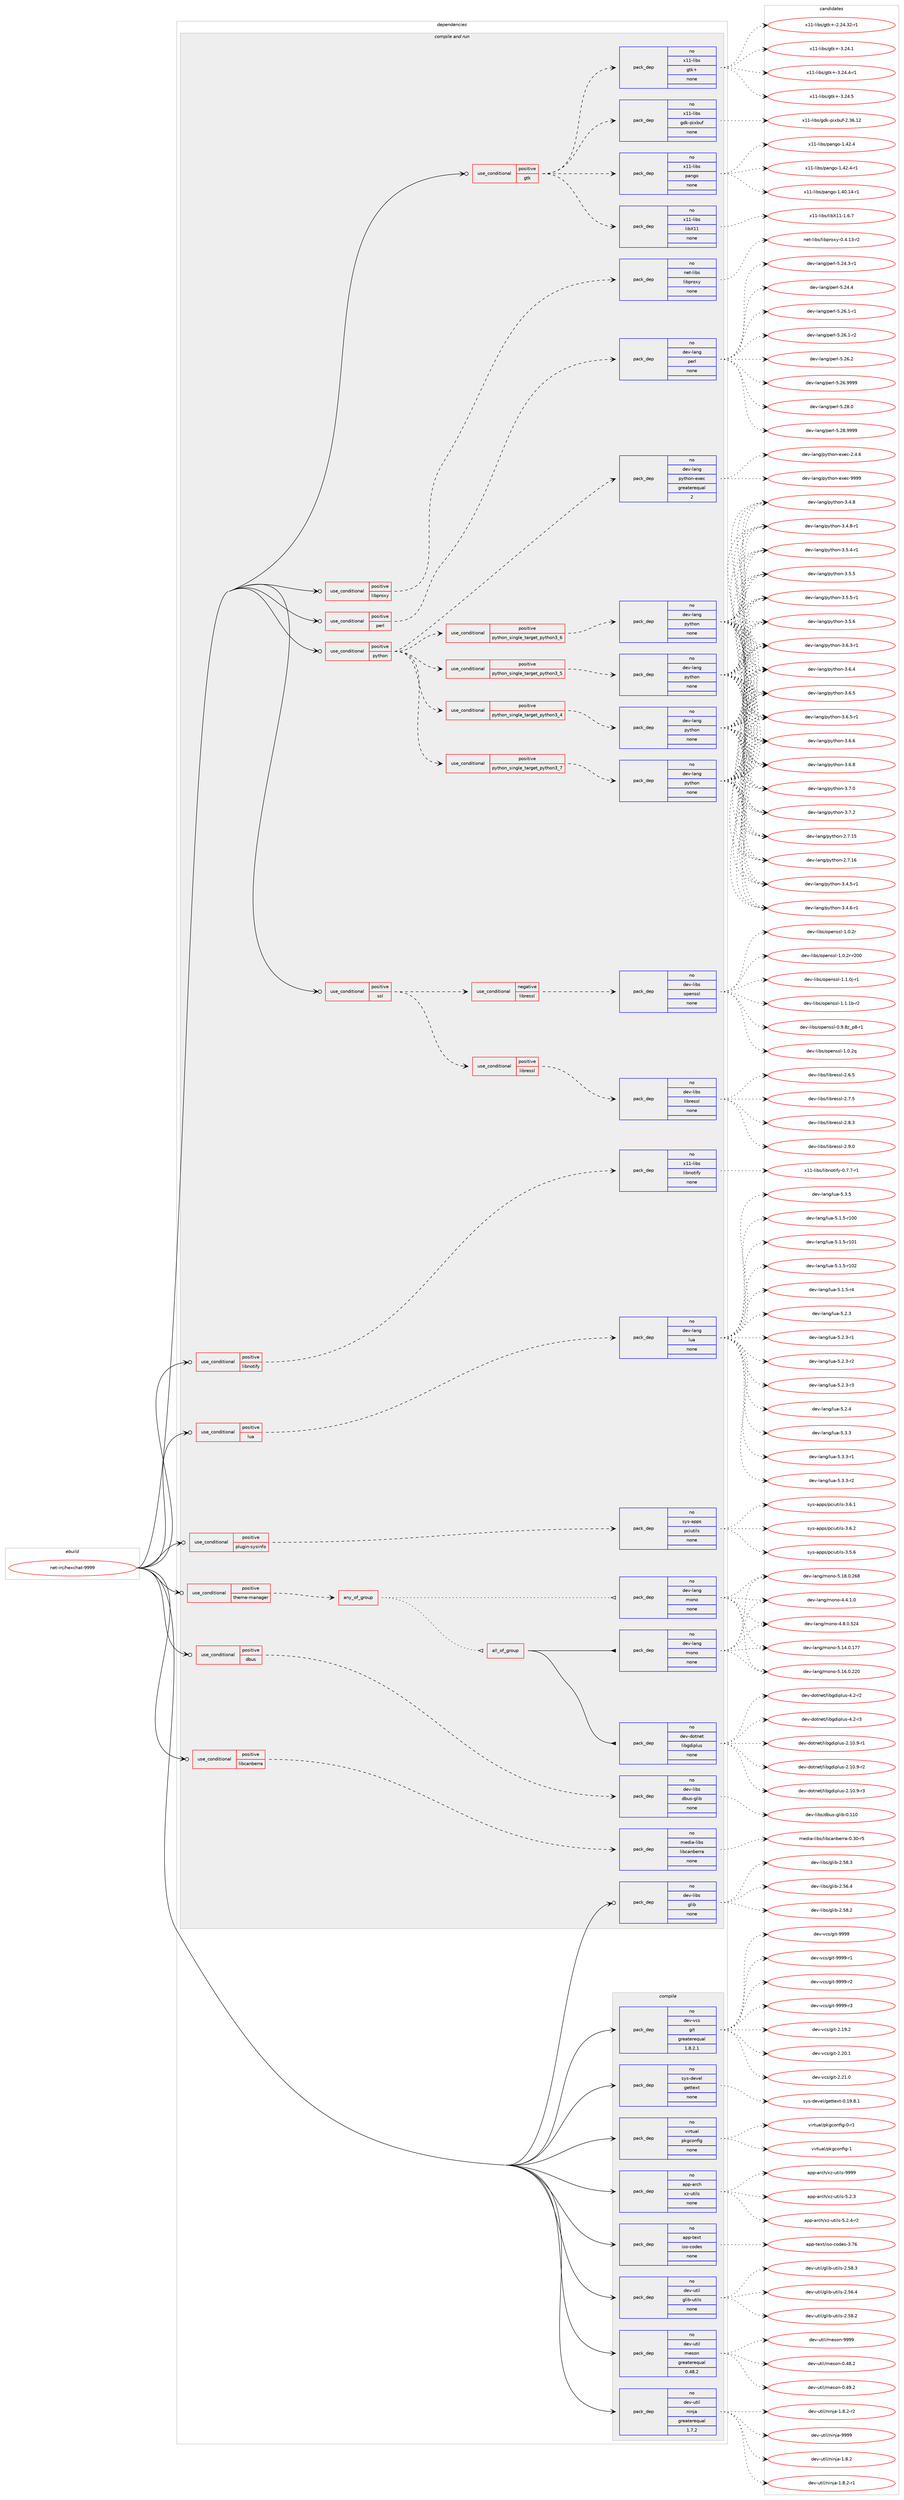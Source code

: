 digraph prolog {

# *************
# Graph options
# *************

newrank=true;
concentrate=true;
compound=true;
graph [rankdir=LR,fontname=Helvetica,fontsize=10,ranksep=1.5];#, ranksep=2.5, nodesep=0.2];
edge  [arrowhead=vee];
node  [fontname=Helvetica,fontsize=10];

# **********
# The ebuild
# **********

subgraph cluster_leftcol {
color=gray;
rank=same;
label=<<i>ebuild</i>>;
id [label="net-irc/hexchat-9999", color=red, width=4, href="../net-irc/hexchat-9999.svg"];
}

# ****************
# The dependencies
# ****************

subgraph cluster_midcol {
color=gray;
label=<<i>dependencies</i>>;
subgraph cluster_compile {
fillcolor="#eeeeee";
style=filled;
label=<<i>compile</i>>;
subgraph pack1184274 {
dependency1656477 [label=<<TABLE BORDER="0" CELLBORDER="1" CELLSPACING="0" CELLPADDING="4" WIDTH="220"><TR><TD ROWSPAN="6" CELLPADDING="30">pack_dep</TD></TR><TR><TD WIDTH="110">no</TD></TR><TR><TD>app-arch</TD></TR><TR><TD>xz-utils</TD></TR><TR><TD>none</TD></TR><TR><TD></TD></TR></TABLE>>, shape=none, color=blue];
}
id:e -> dependency1656477:w [weight=20,style="solid",arrowhead="vee"];
subgraph pack1184275 {
dependency1656478 [label=<<TABLE BORDER="0" CELLBORDER="1" CELLSPACING="0" CELLPADDING="4" WIDTH="220"><TR><TD ROWSPAN="6" CELLPADDING="30">pack_dep</TD></TR><TR><TD WIDTH="110">no</TD></TR><TR><TD>app-text</TD></TR><TR><TD>iso-codes</TD></TR><TR><TD>none</TD></TR><TR><TD></TD></TR></TABLE>>, shape=none, color=blue];
}
id:e -> dependency1656478:w [weight=20,style="solid",arrowhead="vee"];
subgraph pack1184276 {
dependency1656479 [label=<<TABLE BORDER="0" CELLBORDER="1" CELLSPACING="0" CELLPADDING="4" WIDTH="220"><TR><TD ROWSPAN="6" CELLPADDING="30">pack_dep</TD></TR><TR><TD WIDTH="110">no</TD></TR><TR><TD>dev-util</TD></TR><TR><TD>glib-utils</TD></TR><TR><TD>none</TD></TR><TR><TD></TD></TR></TABLE>>, shape=none, color=blue];
}
id:e -> dependency1656479:w [weight=20,style="solid",arrowhead="vee"];
subgraph pack1184277 {
dependency1656480 [label=<<TABLE BORDER="0" CELLBORDER="1" CELLSPACING="0" CELLPADDING="4" WIDTH="220"><TR><TD ROWSPAN="6" CELLPADDING="30">pack_dep</TD></TR><TR><TD WIDTH="110">no</TD></TR><TR><TD>dev-util</TD></TR><TR><TD>meson</TD></TR><TR><TD>greaterequal</TD></TR><TR><TD>0.48.2</TD></TR></TABLE>>, shape=none, color=blue];
}
id:e -> dependency1656480:w [weight=20,style="solid",arrowhead="vee"];
subgraph pack1184278 {
dependency1656481 [label=<<TABLE BORDER="0" CELLBORDER="1" CELLSPACING="0" CELLPADDING="4" WIDTH="220"><TR><TD ROWSPAN="6" CELLPADDING="30">pack_dep</TD></TR><TR><TD WIDTH="110">no</TD></TR><TR><TD>dev-util</TD></TR><TR><TD>ninja</TD></TR><TR><TD>greaterequal</TD></TR><TR><TD>1.7.2</TD></TR></TABLE>>, shape=none, color=blue];
}
id:e -> dependency1656481:w [weight=20,style="solid",arrowhead="vee"];
subgraph pack1184279 {
dependency1656482 [label=<<TABLE BORDER="0" CELLBORDER="1" CELLSPACING="0" CELLPADDING="4" WIDTH="220"><TR><TD ROWSPAN="6" CELLPADDING="30">pack_dep</TD></TR><TR><TD WIDTH="110">no</TD></TR><TR><TD>dev-vcs</TD></TR><TR><TD>git</TD></TR><TR><TD>greaterequal</TD></TR><TR><TD>1.8.2.1</TD></TR></TABLE>>, shape=none, color=blue];
}
id:e -> dependency1656482:w [weight=20,style="solid",arrowhead="vee"];
subgraph pack1184280 {
dependency1656483 [label=<<TABLE BORDER="0" CELLBORDER="1" CELLSPACING="0" CELLPADDING="4" WIDTH="220"><TR><TD ROWSPAN="6" CELLPADDING="30">pack_dep</TD></TR><TR><TD WIDTH="110">no</TD></TR><TR><TD>sys-devel</TD></TR><TR><TD>gettext</TD></TR><TR><TD>none</TD></TR><TR><TD></TD></TR></TABLE>>, shape=none, color=blue];
}
id:e -> dependency1656483:w [weight=20,style="solid",arrowhead="vee"];
subgraph pack1184281 {
dependency1656484 [label=<<TABLE BORDER="0" CELLBORDER="1" CELLSPACING="0" CELLPADDING="4" WIDTH="220"><TR><TD ROWSPAN="6" CELLPADDING="30">pack_dep</TD></TR><TR><TD WIDTH="110">no</TD></TR><TR><TD>virtual</TD></TR><TR><TD>pkgconfig</TD></TR><TR><TD>none</TD></TR><TR><TD></TD></TR></TABLE>>, shape=none, color=blue];
}
id:e -> dependency1656484:w [weight=20,style="solid",arrowhead="vee"];
}
subgraph cluster_compileandrun {
fillcolor="#eeeeee";
style=filled;
label=<<i>compile and run</i>>;
subgraph cond445351 {
dependency1656485 [label=<<TABLE BORDER="0" CELLBORDER="1" CELLSPACING="0" CELLPADDING="4"><TR><TD ROWSPAN="3" CELLPADDING="10">use_conditional</TD></TR><TR><TD>positive</TD></TR><TR><TD>dbus</TD></TR></TABLE>>, shape=none, color=red];
subgraph pack1184282 {
dependency1656486 [label=<<TABLE BORDER="0" CELLBORDER="1" CELLSPACING="0" CELLPADDING="4" WIDTH="220"><TR><TD ROWSPAN="6" CELLPADDING="30">pack_dep</TD></TR><TR><TD WIDTH="110">no</TD></TR><TR><TD>dev-libs</TD></TR><TR><TD>dbus-glib</TD></TR><TR><TD>none</TD></TR><TR><TD></TD></TR></TABLE>>, shape=none, color=blue];
}
dependency1656485:e -> dependency1656486:w [weight=20,style="dashed",arrowhead="vee"];
}
id:e -> dependency1656485:w [weight=20,style="solid",arrowhead="odotvee"];
subgraph cond445352 {
dependency1656487 [label=<<TABLE BORDER="0" CELLBORDER="1" CELLSPACING="0" CELLPADDING="4"><TR><TD ROWSPAN="3" CELLPADDING="10">use_conditional</TD></TR><TR><TD>positive</TD></TR><TR><TD>gtk</TD></TR></TABLE>>, shape=none, color=red];
subgraph pack1184283 {
dependency1656488 [label=<<TABLE BORDER="0" CELLBORDER="1" CELLSPACING="0" CELLPADDING="4" WIDTH="220"><TR><TD ROWSPAN="6" CELLPADDING="30">pack_dep</TD></TR><TR><TD WIDTH="110">no</TD></TR><TR><TD>x11-libs</TD></TR><TR><TD>gdk-pixbuf</TD></TR><TR><TD>none</TD></TR><TR><TD></TD></TR></TABLE>>, shape=none, color=blue];
}
dependency1656487:e -> dependency1656488:w [weight=20,style="dashed",arrowhead="vee"];
subgraph pack1184284 {
dependency1656489 [label=<<TABLE BORDER="0" CELLBORDER="1" CELLSPACING="0" CELLPADDING="4" WIDTH="220"><TR><TD ROWSPAN="6" CELLPADDING="30">pack_dep</TD></TR><TR><TD WIDTH="110">no</TD></TR><TR><TD>x11-libs</TD></TR><TR><TD>gtk+</TD></TR><TR><TD>none</TD></TR><TR><TD></TD></TR></TABLE>>, shape=none, color=blue];
}
dependency1656487:e -> dependency1656489:w [weight=20,style="dashed",arrowhead="vee"];
subgraph pack1184285 {
dependency1656490 [label=<<TABLE BORDER="0" CELLBORDER="1" CELLSPACING="0" CELLPADDING="4" WIDTH="220"><TR><TD ROWSPAN="6" CELLPADDING="30">pack_dep</TD></TR><TR><TD WIDTH="110">no</TD></TR><TR><TD>x11-libs</TD></TR><TR><TD>libX11</TD></TR><TR><TD>none</TD></TR><TR><TD></TD></TR></TABLE>>, shape=none, color=blue];
}
dependency1656487:e -> dependency1656490:w [weight=20,style="dashed",arrowhead="vee"];
subgraph pack1184286 {
dependency1656491 [label=<<TABLE BORDER="0" CELLBORDER="1" CELLSPACING="0" CELLPADDING="4" WIDTH="220"><TR><TD ROWSPAN="6" CELLPADDING="30">pack_dep</TD></TR><TR><TD WIDTH="110">no</TD></TR><TR><TD>x11-libs</TD></TR><TR><TD>pango</TD></TR><TR><TD>none</TD></TR><TR><TD></TD></TR></TABLE>>, shape=none, color=blue];
}
dependency1656487:e -> dependency1656491:w [weight=20,style="dashed",arrowhead="vee"];
}
id:e -> dependency1656487:w [weight=20,style="solid",arrowhead="odotvee"];
subgraph cond445353 {
dependency1656492 [label=<<TABLE BORDER="0" CELLBORDER="1" CELLSPACING="0" CELLPADDING="4"><TR><TD ROWSPAN="3" CELLPADDING="10">use_conditional</TD></TR><TR><TD>positive</TD></TR><TR><TD>libcanberra</TD></TR></TABLE>>, shape=none, color=red];
subgraph pack1184287 {
dependency1656493 [label=<<TABLE BORDER="0" CELLBORDER="1" CELLSPACING="0" CELLPADDING="4" WIDTH="220"><TR><TD ROWSPAN="6" CELLPADDING="30">pack_dep</TD></TR><TR><TD WIDTH="110">no</TD></TR><TR><TD>media-libs</TD></TR><TR><TD>libcanberra</TD></TR><TR><TD>none</TD></TR><TR><TD></TD></TR></TABLE>>, shape=none, color=blue];
}
dependency1656492:e -> dependency1656493:w [weight=20,style="dashed",arrowhead="vee"];
}
id:e -> dependency1656492:w [weight=20,style="solid",arrowhead="odotvee"];
subgraph cond445354 {
dependency1656494 [label=<<TABLE BORDER="0" CELLBORDER="1" CELLSPACING="0" CELLPADDING="4"><TR><TD ROWSPAN="3" CELLPADDING="10">use_conditional</TD></TR><TR><TD>positive</TD></TR><TR><TD>libnotify</TD></TR></TABLE>>, shape=none, color=red];
subgraph pack1184288 {
dependency1656495 [label=<<TABLE BORDER="0" CELLBORDER="1" CELLSPACING="0" CELLPADDING="4" WIDTH="220"><TR><TD ROWSPAN="6" CELLPADDING="30">pack_dep</TD></TR><TR><TD WIDTH="110">no</TD></TR><TR><TD>x11-libs</TD></TR><TR><TD>libnotify</TD></TR><TR><TD>none</TD></TR><TR><TD></TD></TR></TABLE>>, shape=none, color=blue];
}
dependency1656494:e -> dependency1656495:w [weight=20,style="dashed",arrowhead="vee"];
}
id:e -> dependency1656494:w [weight=20,style="solid",arrowhead="odotvee"];
subgraph cond445355 {
dependency1656496 [label=<<TABLE BORDER="0" CELLBORDER="1" CELLSPACING="0" CELLPADDING="4"><TR><TD ROWSPAN="3" CELLPADDING="10">use_conditional</TD></TR><TR><TD>positive</TD></TR><TR><TD>libproxy</TD></TR></TABLE>>, shape=none, color=red];
subgraph pack1184289 {
dependency1656497 [label=<<TABLE BORDER="0" CELLBORDER="1" CELLSPACING="0" CELLPADDING="4" WIDTH="220"><TR><TD ROWSPAN="6" CELLPADDING="30">pack_dep</TD></TR><TR><TD WIDTH="110">no</TD></TR><TR><TD>net-libs</TD></TR><TR><TD>libproxy</TD></TR><TR><TD>none</TD></TR><TR><TD></TD></TR></TABLE>>, shape=none, color=blue];
}
dependency1656496:e -> dependency1656497:w [weight=20,style="dashed",arrowhead="vee"];
}
id:e -> dependency1656496:w [weight=20,style="solid",arrowhead="odotvee"];
subgraph cond445356 {
dependency1656498 [label=<<TABLE BORDER="0" CELLBORDER="1" CELLSPACING="0" CELLPADDING="4"><TR><TD ROWSPAN="3" CELLPADDING="10">use_conditional</TD></TR><TR><TD>positive</TD></TR><TR><TD>lua</TD></TR></TABLE>>, shape=none, color=red];
subgraph pack1184290 {
dependency1656499 [label=<<TABLE BORDER="0" CELLBORDER="1" CELLSPACING="0" CELLPADDING="4" WIDTH="220"><TR><TD ROWSPAN="6" CELLPADDING="30">pack_dep</TD></TR><TR><TD WIDTH="110">no</TD></TR><TR><TD>dev-lang</TD></TR><TR><TD>lua</TD></TR><TR><TD>none</TD></TR><TR><TD></TD></TR></TABLE>>, shape=none, color=blue];
}
dependency1656498:e -> dependency1656499:w [weight=20,style="dashed",arrowhead="vee"];
}
id:e -> dependency1656498:w [weight=20,style="solid",arrowhead="odotvee"];
subgraph cond445357 {
dependency1656500 [label=<<TABLE BORDER="0" CELLBORDER="1" CELLSPACING="0" CELLPADDING="4"><TR><TD ROWSPAN="3" CELLPADDING="10">use_conditional</TD></TR><TR><TD>positive</TD></TR><TR><TD>perl</TD></TR></TABLE>>, shape=none, color=red];
subgraph pack1184291 {
dependency1656501 [label=<<TABLE BORDER="0" CELLBORDER="1" CELLSPACING="0" CELLPADDING="4" WIDTH="220"><TR><TD ROWSPAN="6" CELLPADDING="30">pack_dep</TD></TR><TR><TD WIDTH="110">no</TD></TR><TR><TD>dev-lang</TD></TR><TR><TD>perl</TD></TR><TR><TD>none</TD></TR><TR><TD></TD></TR></TABLE>>, shape=none, color=blue];
}
dependency1656500:e -> dependency1656501:w [weight=20,style="dashed",arrowhead="vee"];
}
id:e -> dependency1656500:w [weight=20,style="solid",arrowhead="odotvee"];
subgraph cond445358 {
dependency1656502 [label=<<TABLE BORDER="0" CELLBORDER="1" CELLSPACING="0" CELLPADDING="4"><TR><TD ROWSPAN="3" CELLPADDING="10">use_conditional</TD></TR><TR><TD>positive</TD></TR><TR><TD>plugin-sysinfo</TD></TR></TABLE>>, shape=none, color=red];
subgraph pack1184292 {
dependency1656503 [label=<<TABLE BORDER="0" CELLBORDER="1" CELLSPACING="0" CELLPADDING="4" WIDTH="220"><TR><TD ROWSPAN="6" CELLPADDING="30">pack_dep</TD></TR><TR><TD WIDTH="110">no</TD></TR><TR><TD>sys-apps</TD></TR><TR><TD>pciutils</TD></TR><TR><TD>none</TD></TR><TR><TD></TD></TR></TABLE>>, shape=none, color=blue];
}
dependency1656502:e -> dependency1656503:w [weight=20,style="dashed",arrowhead="vee"];
}
id:e -> dependency1656502:w [weight=20,style="solid",arrowhead="odotvee"];
subgraph cond445359 {
dependency1656504 [label=<<TABLE BORDER="0" CELLBORDER="1" CELLSPACING="0" CELLPADDING="4"><TR><TD ROWSPAN="3" CELLPADDING="10">use_conditional</TD></TR><TR><TD>positive</TD></TR><TR><TD>python</TD></TR></TABLE>>, shape=none, color=red];
subgraph cond445360 {
dependency1656505 [label=<<TABLE BORDER="0" CELLBORDER="1" CELLSPACING="0" CELLPADDING="4"><TR><TD ROWSPAN="3" CELLPADDING="10">use_conditional</TD></TR><TR><TD>positive</TD></TR><TR><TD>python_single_target_python3_4</TD></TR></TABLE>>, shape=none, color=red];
subgraph pack1184293 {
dependency1656506 [label=<<TABLE BORDER="0" CELLBORDER="1" CELLSPACING="0" CELLPADDING="4" WIDTH="220"><TR><TD ROWSPAN="6" CELLPADDING="30">pack_dep</TD></TR><TR><TD WIDTH="110">no</TD></TR><TR><TD>dev-lang</TD></TR><TR><TD>python</TD></TR><TR><TD>none</TD></TR><TR><TD></TD></TR></TABLE>>, shape=none, color=blue];
}
dependency1656505:e -> dependency1656506:w [weight=20,style="dashed",arrowhead="vee"];
}
dependency1656504:e -> dependency1656505:w [weight=20,style="dashed",arrowhead="vee"];
subgraph cond445361 {
dependency1656507 [label=<<TABLE BORDER="0" CELLBORDER="1" CELLSPACING="0" CELLPADDING="4"><TR><TD ROWSPAN="3" CELLPADDING="10">use_conditional</TD></TR><TR><TD>positive</TD></TR><TR><TD>python_single_target_python3_5</TD></TR></TABLE>>, shape=none, color=red];
subgraph pack1184294 {
dependency1656508 [label=<<TABLE BORDER="0" CELLBORDER="1" CELLSPACING="0" CELLPADDING="4" WIDTH="220"><TR><TD ROWSPAN="6" CELLPADDING="30">pack_dep</TD></TR><TR><TD WIDTH="110">no</TD></TR><TR><TD>dev-lang</TD></TR><TR><TD>python</TD></TR><TR><TD>none</TD></TR><TR><TD></TD></TR></TABLE>>, shape=none, color=blue];
}
dependency1656507:e -> dependency1656508:w [weight=20,style="dashed",arrowhead="vee"];
}
dependency1656504:e -> dependency1656507:w [weight=20,style="dashed",arrowhead="vee"];
subgraph cond445362 {
dependency1656509 [label=<<TABLE BORDER="0" CELLBORDER="1" CELLSPACING="0" CELLPADDING="4"><TR><TD ROWSPAN="3" CELLPADDING="10">use_conditional</TD></TR><TR><TD>positive</TD></TR><TR><TD>python_single_target_python3_6</TD></TR></TABLE>>, shape=none, color=red];
subgraph pack1184295 {
dependency1656510 [label=<<TABLE BORDER="0" CELLBORDER="1" CELLSPACING="0" CELLPADDING="4" WIDTH="220"><TR><TD ROWSPAN="6" CELLPADDING="30">pack_dep</TD></TR><TR><TD WIDTH="110">no</TD></TR><TR><TD>dev-lang</TD></TR><TR><TD>python</TD></TR><TR><TD>none</TD></TR><TR><TD></TD></TR></TABLE>>, shape=none, color=blue];
}
dependency1656509:e -> dependency1656510:w [weight=20,style="dashed",arrowhead="vee"];
}
dependency1656504:e -> dependency1656509:w [weight=20,style="dashed",arrowhead="vee"];
subgraph cond445363 {
dependency1656511 [label=<<TABLE BORDER="0" CELLBORDER="1" CELLSPACING="0" CELLPADDING="4"><TR><TD ROWSPAN="3" CELLPADDING="10">use_conditional</TD></TR><TR><TD>positive</TD></TR><TR><TD>python_single_target_python3_7</TD></TR></TABLE>>, shape=none, color=red];
subgraph pack1184296 {
dependency1656512 [label=<<TABLE BORDER="0" CELLBORDER="1" CELLSPACING="0" CELLPADDING="4" WIDTH="220"><TR><TD ROWSPAN="6" CELLPADDING="30">pack_dep</TD></TR><TR><TD WIDTH="110">no</TD></TR><TR><TD>dev-lang</TD></TR><TR><TD>python</TD></TR><TR><TD>none</TD></TR><TR><TD></TD></TR></TABLE>>, shape=none, color=blue];
}
dependency1656511:e -> dependency1656512:w [weight=20,style="dashed",arrowhead="vee"];
}
dependency1656504:e -> dependency1656511:w [weight=20,style="dashed",arrowhead="vee"];
subgraph pack1184297 {
dependency1656513 [label=<<TABLE BORDER="0" CELLBORDER="1" CELLSPACING="0" CELLPADDING="4" WIDTH="220"><TR><TD ROWSPAN="6" CELLPADDING="30">pack_dep</TD></TR><TR><TD WIDTH="110">no</TD></TR><TR><TD>dev-lang</TD></TR><TR><TD>python-exec</TD></TR><TR><TD>greaterequal</TD></TR><TR><TD>2</TD></TR></TABLE>>, shape=none, color=blue];
}
dependency1656504:e -> dependency1656513:w [weight=20,style="dashed",arrowhead="vee"];
}
id:e -> dependency1656504:w [weight=20,style="solid",arrowhead="odotvee"];
subgraph cond445364 {
dependency1656514 [label=<<TABLE BORDER="0" CELLBORDER="1" CELLSPACING="0" CELLPADDING="4"><TR><TD ROWSPAN="3" CELLPADDING="10">use_conditional</TD></TR><TR><TD>positive</TD></TR><TR><TD>ssl</TD></TR></TABLE>>, shape=none, color=red];
subgraph cond445365 {
dependency1656515 [label=<<TABLE BORDER="0" CELLBORDER="1" CELLSPACING="0" CELLPADDING="4"><TR><TD ROWSPAN="3" CELLPADDING="10">use_conditional</TD></TR><TR><TD>negative</TD></TR><TR><TD>libressl</TD></TR></TABLE>>, shape=none, color=red];
subgraph pack1184298 {
dependency1656516 [label=<<TABLE BORDER="0" CELLBORDER="1" CELLSPACING="0" CELLPADDING="4" WIDTH="220"><TR><TD ROWSPAN="6" CELLPADDING="30">pack_dep</TD></TR><TR><TD WIDTH="110">no</TD></TR><TR><TD>dev-libs</TD></TR><TR><TD>openssl</TD></TR><TR><TD>none</TD></TR><TR><TD></TD></TR></TABLE>>, shape=none, color=blue];
}
dependency1656515:e -> dependency1656516:w [weight=20,style="dashed",arrowhead="vee"];
}
dependency1656514:e -> dependency1656515:w [weight=20,style="dashed",arrowhead="vee"];
subgraph cond445366 {
dependency1656517 [label=<<TABLE BORDER="0" CELLBORDER="1" CELLSPACING="0" CELLPADDING="4"><TR><TD ROWSPAN="3" CELLPADDING="10">use_conditional</TD></TR><TR><TD>positive</TD></TR><TR><TD>libressl</TD></TR></TABLE>>, shape=none, color=red];
subgraph pack1184299 {
dependency1656518 [label=<<TABLE BORDER="0" CELLBORDER="1" CELLSPACING="0" CELLPADDING="4" WIDTH="220"><TR><TD ROWSPAN="6" CELLPADDING="30">pack_dep</TD></TR><TR><TD WIDTH="110">no</TD></TR><TR><TD>dev-libs</TD></TR><TR><TD>libressl</TD></TR><TR><TD>none</TD></TR><TR><TD></TD></TR></TABLE>>, shape=none, color=blue];
}
dependency1656517:e -> dependency1656518:w [weight=20,style="dashed",arrowhead="vee"];
}
dependency1656514:e -> dependency1656517:w [weight=20,style="dashed",arrowhead="vee"];
}
id:e -> dependency1656514:w [weight=20,style="solid",arrowhead="odotvee"];
subgraph cond445367 {
dependency1656519 [label=<<TABLE BORDER="0" CELLBORDER="1" CELLSPACING="0" CELLPADDING="4"><TR><TD ROWSPAN="3" CELLPADDING="10">use_conditional</TD></TR><TR><TD>positive</TD></TR><TR><TD>theme-manager</TD></TR></TABLE>>, shape=none, color=red];
subgraph any26066 {
dependency1656520 [label=<<TABLE BORDER="0" CELLBORDER="1" CELLSPACING="0" CELLPADDING="4"><TR><TD CELLPADDING="10">any_of_group</TD></TR></TABLE>>, shape=none, color=red];subgraph all789 {
dependency1656521 [label=<<TABLE BORDER="0" CELLBORDER="1" CELLSPACING="0" CELLPADDING="4"><TR><TD CELLPADDING="10">all_of_group</TD></TR></TABLE>>, shape=none, color=red];subgraph pack1184300 {
dependency1656522 [label=<<TABLE BORDER="0" CELLBORDER="1" CELLSPACING="0" CELLPADDING="4" WIDTH="220"><TR><TD ROWSPAN="6" CELLPADDING="30">pack_dep</TD></TR><TR><TD WIDTH="110">no</TD></TR><TR><TD>dev-lang</TD></TR><TR><TD>mono</TD></TR><TR><TD>none</TD></TR><TR><TD></TD></TR></TABLE>>, shape=none, color=blue];
}
dependency1656521:e -> dependency1656522:w [weight=20,style="solid",arrowhead="inv"];
subgraph pack1184301 {
dependency1656523 [label=<<TABLE BORDER="0" CELLBORDER="1" CELLSPACING="0" CELLPADDING="4" WIDTH="220"><TR><TD ROWSPAN="6" CELLPADDING="30">pack_dep</TD></TR><TR><TD WIDTH="110">no</TD></TR><TR><TD>dev-dotnet</TD></TR><TR><TD>libgdiplus</TD></TR><TR><TD>none</TD></TR><TR><TD></TD></TR></TABLE>>, shape=none, color=blue];
}
dependency1656521:e -> dependency1656523:w [weight=20,style="solid",arrowhead="inv"];
}
dependency1656520:e -> dependency1656521:w [weight=20,style="dotted",arrowhead="oinv"];
subgraph pack1184302 {
dependency1656524 [label=<<TABLE BORDER="0" CELLBORDER="1" CELLSPACING="0" CELLPADDING="4" WIDTH="220"><TR><TD ROWSPAN="6" CELLPADDING="30">pack_dep</TD></TR><TR><TD WIDTH="110">no</TD></TR><TR><TD>dev-lang</TD></TR><TR><TD>mono</TD></TR><TR><TD>none</TD></TR><TR><TD></TD></TR></TABLE>>, shape=none, color=blue];
}
dependency1656520:e -> dependency1656524:w [weight=20,style="dotted",arrowhead="oinv"];
}
dependency1656519:e -> dependency1656520:w [weight=20,style="dashed",arrowhead="vee"];
}
id:e -> dependency1656519:w [weight=20,style="solid",arrowhead="odotvee"];
subgraph pack1184303 {
dependency1656525 [label=<<TABLE BORDER="0" CELLBORDER="1" CELLSPACING="0" CELLPADDING="4" WIDTH="220"><TR><TD ROWSPAN="6" CELLPADDING="30">pack_dep</TD></TR><TR><TD WIDTH="110">no</TD></TR><TR><TD>dev-libs</TD></TR><TR><TD>glib</TD></TR><TR><TD>none</TD></TR><TR><TD></TD></TR></TABLE>>, shape=none, color=blue];
}
id:e -> dependency1656525:w [weight=20,style="solid",arrowhead="odotvee"];
}
subgraph cluster_run {
fillcolor="#eeeeee";
style=filled;
label=<<i>run</i>>;
}
}

# **************
# The candidates
# **************

subgraph cluster_choices {
rank=same;
color=gray;
label=<<i>candidates</i>>;

subgraph choice1184274 {
color=black;
nodesep=1;
choice971121124597114991044712012245117116105108115455346504651 [label="app-arch/xz-utils-5.2.3", color=red, width=4,href="../app-arch/xz-utils-5.2.3.svg"];
choice9711211245971149910447120122451171161051081154553465046524511450 [label="app-arch/xz-utils-5.2.4-r2", color=red, width=4,href="../app-arch/xz-utils-5.2.4-r2.svg"];
choice9711211245971149910447120122451171161051081154557575757 [label="app-arch/xz-utils-9999", color=red, width=4,href="../app-arch/xz-utils-9999.svg"];
dependency1656477:e -> choice971121124597114991044712012245117116105108115455346504651:w [style=dotted,weight="100"];
dependency1656477:e -> choice9711211245971149910447120122451171161051081154553465046524511450:w [style=dotted,weight="100"];
dependency1656477:e -> choice9711211245971149910447120122451171161051081154557575757:w [style=dotted,weight="100"];
}
subgraph choice1184275 {
color=black;
nodesep=1;
choice97112112451161011201164710511511145991111001011154551465554 [label="app-text/iso-codes-3.76", color=red, width=4,href="../app-text/iso-codes-3.76.svg"];
dependency1656478:e -> choice97112112451161011201164710511511145991111001011154551465554:w [style=dotted,weight="100"];
}
subgraph choice1184276 {
color=black;
nodesep=1;
choice1001011184511711610510847103108105984511711610510811545504653544652 [label="dev-util/glib-utils-2.56.4", color=red, width=4,href="../dev-util/glib-utils-2.56.4.svg"];
choice1001011184511711610510847103108105984511711610510811545504653564650 [label="dev-util/glib-utils-2.58.2", color=red, width=4,href="../dev-util/glib-utils-2.58.2.svg"];
choice1001011184511711610510847103108105984511711610510811545504653564651 [label="dev-util/glib-utils-2.58.3", color=red, width=4,href="../dev-util/glib-utils-2.58.3.svg"];
dependency1656479:e -> choice1001011184511711610510847103108105984511711610510811545504653544652:w [style=dotted,weight="100"];
dependency1656479:e -> choice1001011184511711610510847103108105984511711610510811545504653564650:w [style=dotted,weight="100"];
dependency1656479:e -> choice1001011184511711610510847103108105984511711610510811545504653564651:w [style=dotted,weight="100"];
}
subgraph choice1184277 {
color=black;
nodesep=1;
choice100101118451171161051084710910111511111045484652564650 [label="dev-util/meson-0.48.2", color=red, width=4,href="../dev-util/meson-0.48.2.svg"];
choice100101118451171161051084710910111511111045484652574650 [label="dev-util/meson-0.49.2", color=red, width=4,href="../dev-util/meson-0.49.2.svg"];
choice10010111845117116105108471091011151111104557575757 [label="dev-util/meson-9999", color=red, width=4,href="../dev-util/meson-9999.svg"];
dependency1656480:e -> choice100101118451171161051084710910111511111045484652564650:w [style=dotted,weight="100"];
dependency1656480:e -> choice100101118451171161051084710910111511111045484652574650:w [style=dotted,weight="100"];
dependency1656480:e -> choice10010111845117116105108471091011151111104557575757:w [style=dotted,weight="100"];
}
subgraph choice1184278 {
color=black;
nodesep=1;
choice100101118451171161051084711010511010697454946564650 [label="dev-util/ninja-1.8.2", color=red, width=4,href="../dev-util/ninja-1.8.2.svg"];
choice1001011184511711610510847110105110106974549465646504511449 [label="dev-util/ninja-1.8.2-r1", color=red, width=4,href="../dev-util/ninja-1.8.2-r1.svg"];
choice1001011184511711610510847110105110106974549465646504511450 [label="dev-util/ninja-1.8.2-r2", color=red, width=4,href="../dev-util/ninja-1.8.2-r2.svg"];
choice1001011184511711610510847110105110106974557575757 [label="dev-util/ninja-9999", color=red, width=4,href="../dev-util/ninja-9999.svg"];
dependency1656481:e -> choice100101118451171161051084711010511010697454946564650:w [style=dotted,weight="100"];
dependency1656481:e -> choice1001011184511711610510847110105110106974549465646504511449:w [style=dotted,weight="100"];
dependency1656481:e -> choice1001011184511711610510847110105110106974549465646504511450:w [style=dotted,weight="100"];
dependency1656481:e -> choice1001011184511711610510847110105110106974557575757:w [style=dotted,weight="100"];
}
subgraph choice1184279 {
color=black;
nodesep=1;
choice10010111845118991154710310511645504649574650 [label="dev-vcs/git-2.19.2", color=red, width=4,href="../dev-vcs/git-2.19.2.svg"];
choice10010111845118991154710310511645504650484649 [label="dev-vcs/git-2.20.1", color=red, width=4,href="../dev-vcs/git-2.20.1.svg"];
choice10010111845118991154710310511645504650494648 [label="dev-vcs/git-2.21.0", color=red, width=4,href="../dev-vcs/git-2.21.0.svg"];
choice1001011184511899115471031051164557575757 [label="dev-vcs/git-9999", color=red, width=4,href="../dev-vcs/git-9999.svg"];
choice10010111845118991154710310511645575757574511449 [label="dev-vcs/git-9999-r1", color=red, width=4,href="../dev-vcs/git-9999-r1.svg"];
choice10010111845118991154710310511645575757574511450 [label="dev-vcs/git-9999-r2", color=red, width=4,href="../dev-vcs/git-9999-r2.svg"];
choice10010111845118991154710310511645575757574511451 [label="dev-vcs/git-9999-r3", color=red, width=4,href="../dev-vcs/git-9999-r3.svg"];
dependency1656482:e -> choice10010111845118991154710310511645504649574650:w [style=dotted,weight="100"];
dependency1656482:e -> choice10010111845118991154710310511645504650484649:w [style=dotted,weight="100"];
dependency1656482:e -> choice10010111845118991154710310511645504650494648:w [style=dotted,weight="100"];
dependency1656482:e -> choice1001011184511899115471031051164557575757:w [style=dotted,weight="100"];
dependency1656482:e -> choice10010111845118991154710310511645575757574511449:w [style=dotted,weight="100"];
dependency1656482:e -> choice10010111845118991154710310511645575757574511450:w [style=dotted,weight="100"];
dependency1656482:e -> choice10010111845118991154710310511645575757574511451:w [style=dotted,weight="100"];
}
subgraph choice1184280 {
color=black;
nodesep=1;
choice1151211154510010111810110847103101116116101120116454846495746564649 [label="sys-devel/gettext-0.19.8.1", color=red, width=4,href="../sys-devel/gettext-0.19.8.1.svg"];
dependency1656483:e -> choice1151211154510010111810110847103101116116101120116454846495746564649:w [style=dotted,weight="100"];
}
subgraph choice1184281 {
color=black;
nodesep=1;
choice11810511411611797108471121071039911111010210510345484511449 [label="virtual/pkgconfig-0-r1", color=red, width=4,href="../virtual/pkgconfig-0-r1.svg"];
choice1181051141161179710847112107103991111101021051034549 [label="virtual/pkgconfig-1", color=red, width=4,href="../virtual/pkgconfig-1.svg"];
dependency1656484:e -> choice11810511411611797108471121071039911111010210510345484511449:w [style=dotted,weight="100"];
dependency1656484:e -> choice1181051141161179710847112107103991111101021051034549:w [style=dotted,weight="100"];
}
subgraph choice1184282 {
color=black;
nodesep=1;
choice100101118451081059811547100981171154510310810598454846494948 [label="dev-libs/dbus-glib-0.110", color=red, width=4,href="../dev-libs/dbus-glib-0.110.svg"];
dependency1656486:e -> choice100101118451081059811547100981171154510310810598454846494948:w [style=dotted,weight="100"];
}
subgraph choice1184283 {
color=black;
nodesep=1;
choice120494945108105981154710310010745112105120981171024550465154464950 [label="x11-libs/gdk-pixbuf-2.36.12", color=red, width=4,href="../x11-libs/gdk-pixbuf-2.36.12.svg"];
dependency1656488:e -> choice120494945108105981154710310010745112105120981171024550465154464950:w [style=dotted,weight="100"];
}
subgraph choice1184284 {
color=black;
nodesep=1;
choice12049494510810598115471031161074345504650524651504511449 [label="x11-libs/gtk+-2.24.32-r1", color=red, width=4,href="../x11-libs/gtk+-2.24.32-r1.svg"];
choice12049494510810598115471031161074345514650524649 [label="x11-libs/gtk+-3.24.1", color=red, width=4,href="../x11-libs/gtk+-3.24.1.svg"];
choice120494945108105981154710311610743455146505246524511449 [label="x11-libs/gtk+-3.24.4-r1", color=red, width=4,href="../x11-libs/gtk+-3.24.4-r1.svg"];
choice12049494510810598115471031161074345514650524653 [label="x11-libs/gtk+-3.24.5", color=red, width=4,href="../x11-libs/gtk+-3.24.5.svg"];
dependency1656489:e -> choice12049494510810598115471031161074345504650524651504511449:w [style=dotted,weight="100"];
dependency1656489:e -> choice12049494510810598115471031161074345514650524649:w [style=dotted,weight="100"];
dependency1656489:e -> choice120494945108105981154710311610743455146505246524511449:w [style=dotted,weight="100"];
dependency1656489:e -> choice12049494510810598115471031161074345514650524653:w [style=dotted,weight="100"];
}
subgraph choice1184285 {
color=black;
nodesep=1;
choice120494945108105981154710810598884949454946544655 [label="x11-libs/libX11-1.6.7", color=red, width=4,href="../x11-libs/libX11-1.6.7.svg"];
dependency1656490:e -> choice120494945108105981154710810598884949454946544655:w [style=dotted,weight="100"];
}
subgraph choice1184286 {
color=black;
nodesep=1;
choice12049494510810598115471129711010311145494652484649524511449 [label="x11-libs/pango-1.40.14-r1", color=red, width=4,href="../x11-libs/pango-1.40.14-r1.svg"];
choice12049494510810598115471129711010311145494652504652 [label="x11-libs/pango-1.42.4", color=red, width=4,href="../x11-libs/pango-1.42.4.svg"];
choice120494945108105981154711297110103111454946525046524511449 [label="x11-libs/pango-1.42.4-r1", color=red, width=4,href="../x11-libs/pango-1.42.4-r1.svg"];
dependency1656491:e -> choice12049494510810598115471129711010311145494652484649524511449:w [style=dotted,weight="100"];
dependency1656491:e -> choice12049494510810598115471129711010311145494652504652:w [style=dotted,weight="100"];
dependency1656491:e -> choice120494945108105981154711297110103111454946525046524511449:w [style=dotted,weight="100"];
}
subgraph choice1184287 {
color=black;
nodesep=1;
choice10910110010597451081059811547108105989997110981011141149745484651484511453 [label="media-libs/libcanberra-0.30-r5", color=red, width=4,href="../media-libs/libcanberra-0.30-r5.svg"];
dependency1656493:e -> choice10910110010597451081059811547108105989997110981011141149745484651484511453:w [style=dotted,weight="100"];
}
subgraph choice1184288 {
color=black;
nodesep=1;
choice1204949451081059811547108105981101111161051021214548465546554511449 [label="x11-libs/libnotify-0.7.7-r1", color=red, width=4,href="../x11-libs/libnotify-0.7.7-r1.svg"];
dependency1656495:e -> choice1204949451081059811547108105981101111161051021214548465546554511449:w [style=dotted,weight="100"];
}
subgraph choice1184289 {
color=black;
nodesep=1;
choice11010111645108105981154710810598112114111120121454846524649514511450 [label="net-libs/libproxy-0.4.13-r2", color=red, width=4,href="../net-libs/libproxy-0.4.13-r2.svg"];
dependency1656497:e -> choice11010111645108105981154710810598112114111120121454846524649514511450:w [style=dotted,weight="100"];
}
subgraph choice1184290 {
color=black;
nodesep=1;
choice1001011184510897110103471081179745534649465345114494848 [label="dev-lang/lua-5.1.5-r100", color=red, width=4,href="../dev-lang/lua-5.1.5-r100.svg"];
choice1001011184510897110103471081179745534649465345114494849 [label="dev-lang/lua-5.1.5-r101", color=red, width=4,href="../dev-lang/lua-5.1.5-r101.svg"];
choice1001011184510897110103471081179745534649465345114494850 [label="dev-lang/lua-5.1.5-r102", color=red, width=4,href="../dev-lang/lua-5.1.5-r102.svg"];
choice100101118451089711010347108117974553464946534511452 [label="dev-lang/lua-5.1.5-r4", color=red, width=4,href="../dev-lang/lua-5.1.5-r4.svg"];
choice10010111845108971101034710811797455346504651 [label="dev-lang/lua-5.2.3", color=red, width=4,href="../dev-lang/lua-5.2.3.svg"];
choice100101118451089711010347108117974553465046514511449 [label="dev-lang/lua-5.2.3-r1", color=red, width=4,href="../dev-lang/lua-5.2.3-r1.svg"];
choice100101118451089711010347108117974553465046514511450 [label="dev-lang/lua-5.2.3-r2", color=red, width=4,href="../dev-lang/lua-5.2.3-r2.svg"];
choice100101118451089711010347108117974553465046514511451 [label="dev-lang/lua-5.2.3-r3", color=red, width=4,href="../dev-lang/lua-5.2.3-r3.svg"];
choice10010111845108971101034710811797455346504652 [label="dev-lang/lua-5.2.4", color=red, width=4,href="../dev-lang/lua-5.2.4.svg"];
choice10010111845108971101034710811797455346514651 [label="dev-lang/lua-5.3.3", color=red, width=4,href="../dev-lang/lua-5.3.3.svg"];
choice100101118451089711010347108117974553465146514511449 [label="dev-lang/lua-5.3.3-r1", color=red, width=4,href="../dev-lang/lua-5.3.3-r1.svg"];
choice100101118451089711010347108117974553465146514511450 [label="dev-lang/lua-5.3.3-r2", color=red, width=4,href="../dev-lang/lua-5.3.3-r2.svg"];
choice10010111845108971101034710811797455346514653 [label="dev-lang/lua-5.3.5", color=red, width=4,href="../dev-lang/lua-5.3.5.svg"];
dependency1656499:e -> choice1001011184510897110103471081179745534649465345114494848:w [style=dotted,weight="100"];
dependency1656499:e -> choice1001011184510897110103471081179745534649465345114494849:w [style=dotted,weight="100"];
dependency1656499:e -> choice1001011184510897110103471081179745534649465345114494850:w [style=dotted,weight="100"];
dependency1656499:e -> choice100101118451089711010347108117974553464946534511452:w [style=dotted,weight="100"];
dependency1656499:e -> choice10010111845108971101034710811797455346504651:w [style=dotted,weight="100"];
dependency1656499:e -> choice100101118451089711010347108117974553465046514511449:w [style=dotted,weight="100"];
dependency1656499:e -> choice100101118451089711010347108117974553465046514511450:w [style=dotted,weight="100"];
dependency1656499:e -> choice100101118451089711010347108117974553465046514511451:w [style=dotted,weight="100"];
dependency1656499:e -> choice10010111845108971101034710811797455346504652:w [style=dotted,weight="100"];
dependency1656499:e -> choice10010111845108971101034710811797455346514651:w [style=dotted,weight="100"];
dependency1656499:e -> choice100101118451089711010347108117974553465146514511449:w [style=dotted,weight="100"];
dependency1656499:e -> choice100101118451089711010347108117974553465146514511450:w [style=dotted,weight="100"];
dependency1656499:e -> choice10010111845108971101034710811797455346514653:w [style=dotted,weight="100"];
}
subgraph choice1184291 {
color=black;
nodesep=1;
choice100101118451089711010347112101114108455346505246514511449 [label="dev-lang/perl-5.24.3-r1", color=red, width=4,href="../dev-lang/perl-5.24.3-r1.svg"];
choice10010111845108971101034711210111410845534650524652 [label="dev-lang/perl-5.24.4", color=red, width=4,href="../dev-lang/perl-5.24.4.svg"];
choice100101118451089711010347112101114108455346505446494511449 [label="dev-lang/perl-5.26.1-r1", color=red, width=4,href="../dev-lang/perl-5.26.1-r1.svg"];
choice100101118451089711010347112101114108455346505446494511450 [label="dev-lang/perl-5.26.1-r2", color=red, width=4,href="../dev-lang/perl-5.26.1-r2.svg"];
choice10010111845108971101034711210111410845534650544650 [label="dev-lang/perl-5.26.2", color=red, width=4,href="../dev-lang/perl-5.26.2.svg"];
choice10010111845108971101034711210111410845534650544657575757 [label="dev-lang/perl-5.26.9999", color=red, width=4,href="../dev-lang/perl-5.26.9999.svg"];
choice10010111845108971101034711210111410845534650564648 [label="dev-lang/perl-5.28.0", color=red, width=4,href="../dev-lang/perl-5.28.0.svg"];
choice10010111845108971101034711210111410845534650564657575757 [label="dev-lang/perl-5.28.9999", color=red, width=4,href="../dev-lang/perl-5.28.9999.svg"];
dependency1656501:e -> choice100101118451089711010347112101114108455346505246514511449:w [style=dotted,weight="100"];
dependency1656501:e -> choice10010111845108971101034711210111410845534650524652:w [style=dotted,weight="100"];
dependency1656501:e -> choice100101118451089711010347112101114108455346505446494511449:w [style=dotted,weight="100"];
dependency1656501:e -> choice100101118451089711010347112101114108455346505446494511450:w [style=dotted,weight="100"];
dependency1656501:e -> choice10010111845108971101034711210111410845534650544650:w [style=dotted,weight="100"];
dependency1656501:e -> choice10010111845108971101034711210111410845534650544657575757:w [style=dotted,weight="100"];
dependency1656501:e -> choice10010111845108971101034711210111410845534650564648:w [style=dotted,weight="100"];
dependency1656501:e -> choice10010111845108971101034711210111410845534650564657575757:w [style=dotted,weight="100"];
}
subgraph choice1184292 {
color=black;
nodesep=1;
choice11512111545971121121154711299105117116105108115455146534654 [label="sys-apps/pciutils-3.5.6", color=red, width=4,href="../sys-apps/pciutils-3.5.6.svg"];
choice11512111545971121121154711299105117116105108115455146544649 [label="sys-apps/pciutils-3.6.1", color=red, width=4,href="../sys-apps/pciutils-3.6.1.svg"];
choice11512111545971121121154711299105117116105108115455146544650 [label="sys-apps/pciutils-3.6.2", color=red, width=4,href="../sys-apps/pciutils-3.6.2.svg"];
dependency1656503:e -> choice11512111545971121121154711299105117116105108115455146534654:w [style=dotted,weight="100"];
dependency1656503:e -> choice11512111545971121121154711299105117116105108115455146544649:w [style=dotted,weight="100"];
dependency1656503:e -> choice11512111545971121121154711299105117116105108115455146544650:w [style=dotted,weight="100"];
}
subgraph choice1184293 {
color=black;
nodesep=1;
choice10010111845108971101034711212111610411111045504655464953 [label="dev-lang/python-2.7.15", color=red, width=4,href="../dev-lang/python-2.7.15.svg"];
choice10010111845108971101034711212111610411111045504655464954 [label="dev-lang/python-2.7.16", color=red, width=4,href="../dev-lang/python-2.7.16.svg"];
choice1001011184510897110103471121211161041111104551465246534511449 [label="dev-lang/python-3.4.5-r1", color=red, width=4,href="../dev-lang/python-3.4.5-r1.svg"];
choice1001011184510897110103471121211161041111104551465246544511449 [label="dev-lang/python-3.4.6-r1", color=red, width=4,href="../dev-lang/python-3.4.6-r1.svg"];
choice100101118451089711010347112121116104111110455146524656 [label="dev-lang/python-3.4.8", color=red, width=4,href="../dev-lang/python-3.4.8.svg"];
choice1001011184510897110103471121211161041111104551465246564511449 [label="dev-lang/python-3.4.8-r1", color=red, width=4,href="../dev-lang/python-3.4.8-r1.svg"];
choice1001011184510897110103471121211161041111104551465346524511449 [label="dev-lang/python-3.5.4-r1", color=red, width=4,href="../dev-lang/python-3.5.4-r1.svg"];
choice100101118451089711010347112121116104111110455146534653 [label="dev-lang/python-3.5.5", color=red, width=4,href="../dev-lang/python-3.5.5.svg"];
choice1001011184510897110103471121211161041111104551465346534511449 [label="dev-lang/python-3.5.5-r1", color=red, width=4,href="../dev-lang/python-3.5.5-r1.svg"];
choice100101118451089711010347112121116104111110455146534654 [label="dev-lang/python-3.5.6", color=red, width=4,href="../dev-lang/python-3.5.6.svg"];
choice1001011184510897110103471121211161041111104551465446514511449 [label="dev-lang/python-3.6.3-r1", color=red, width=4,href="../dev-lang/python-3.6.3-r1.svg"];
choice100101118451089711010347112121116104111110455146544652 [label="dev-lang/python-3.6.4", color=red, width=4,href="../dev-lang/python-3.6.4.svg"];
choice100101118451089711010347112121116104111110455146544653 [label="dev-lang/python-3.6.5", color=red, width=4,href="../dev-lang/python-3.6.5.svg"];
choice1001011184510897110103471121211161041111104551465446534511449 [label="dev-lang/python-3.6.5-r1", color=red, width=4,href="../dev-lang/python-3.6.5-r1.svg"];
choice100101118451089711010347112121116104111110455146544654 [label="dev-lang/python-3.6.6", color=red, width=4,href="../dev-lang/python-3.6.6.svg"];
choice100101118451089711010347112121116104111110455146544656 [label="dev-lang/python-3.6.8", color=red, width=4,href="../dev-lang/python-3.6.8.svg"];
choice100101118451089711010347112121116104111110455146554648 [label="dev-lang/python-3.7.0", color=red, width=4,href="../dev-lang/python-3.7.0.svg"];
choice100101118451089711010347112121116104111110455146554650 [label="dev-lang/python-3.7.2", color=red, width=4,href="../dev-lang/python-3.7.2.svg"];
dependency1656506:e -> choice10010111845108971101034711212111610411111045504655464953:w [style=dotted,weight="100"];
dependency1656506:e -> choice10010111845108971101034711212111610411111045504655464954:w [style=dotted,weight="100"];
dependency1656506:e -> choice1001011184510897110103471121211161041111104551465246534511449:w [style=dotted,weight="100"];
dependency1656506:e -> choice1001011184510897110103471121211161041111104551465246544511449:w [style=dotted,weight="100"];
dependency1656506:e -> choice100101118451089711010347112121116104111110455146524656:w [style=dotted,weight="100"];
dependency1656506:e -> choice1001011184510897110103471121211161041111104551465246564511449:w [style=dotted,weight="100"];
dependency1656506:e -> choice1001011184510897110103471121211161041111104551465346524511449:w [style=dotted,weight="100"];
dependency1656506:e -> choice100101118451089711010347112121116104111110455146534653:w [style=dotted,weight="100"];
dependency1656506:e -> choice1001011184510897110103471121211161041111104551465346534511449:w [style=dotted,weight="100"];
dependency1656506:e -> choice100101118451089711010347112121116104111110455146534654:w [style=dotted,weight="100"];
dependency1656506:e -> choice1001011184510897110103471121211161041111104551465446514511449:w [style=dotted,weight="100"];
dependency1656506:e -> choice100101118451089711010347112121116104111110455146544652:w [style=dotted,weight="100"];
dependency1656506:e -> choice100101118451089711010347112121116104111110455146544653:w [style=dotted,weight="100"];
dependency1656506:e -> choice1001011184510897110103471121211161041111104551465446534511449:w [style=dotted,weight="100"];
dependency1656506:e -> choice100101118451089711010347112121116104111110455146544654:w [style=dotted,weight="100"];
dependency1656506:e -> choice100101118451089711010347112121116104111110455146544656:w [style=dotted,weight="100"];
dependency1656506:e -> choice100101118451089711010347112121116104111110455146554648:w [style=dotted,weight="100"];
dependency1656506:e -> choice100101118451089711010347112121116104111110455146554650:w [style=dotted,weight="100"];
}
subgraph choice1184294 {
color=black;
nodesep=1;
choice10010111845108971101034711212111610411111045504655464953 [label="dev-lang/python-2.7.15", color=red, width=4,href="../dev-lang/python-2.7.15.svg"];
choice10010111845108971101034711212111610411111045504655464954 [label="dev-lang/python-2.7.16", color=red, width=4,href="../dev-lang/python-2.7.16.svg"];
choice1001011184510897110103471121211161041111104551465246534511449 [label="dev-lang/python-3.4.5-r1", color=red, width=4,href="../dev-lang/python-3.4.5-r1.svg"];
choice1001011184510897110103471121211161041111104551465246544511449 [label="dev-lang/python-3.4.6-r1", color=red, width=4,href="../dev-lang/python-3.4.6-r1.svg"];
choice100101118451089711010347112121116104111110455146524656 [label="dev-lang/python-3.4.8", color=red, width=4,href="../dev-lang/python-3.4.8.svg"];
choice1001011184510897110103471121211161041111104551465246564511449 [label="dev-lang/python-3.4.8-r1", color=red, width=4,href="../dev-lang/python-3.4.8-r1.svg"];
choice1001011184510897110103471121211161041111104551465346524511449 [label="dev-lang/python-3.5.4-r1", color=red, width=4,href="../dev-lang/python-3.5.4-r1.svg"];
choice100101118451089711010347112121116104111110455146534653 [label="dev-lang/python-3.5.5", color=red, width=4,href="../dev-lang/python-3.5.5.svg"];
choice1001011184510897110103471121211161041111104551465346534511449 [label="dev-lang/python-3.5.5-r1", color=red, width=4,href="../dev-lang/python-3.5.5-r1.svg"];
choice100101118451089711010347112121116104111110455146534654 [label="dev-lang/python-3.5.6", color=red, width=4,href="../dev-lang/python-3.5.6.svg"];
choice1001011184510897110103471121211161041111104551465446514511449 [label="dev-lang/python-3.6.3-r1", color=red, width=4,href="../dev-lang/python-3.6.3-r1.svg"];
choice100101118451089711010347112121116104111110455146544652 [label="dev-lang/python-3.6.4", color=red, width=4,href="../dev-lang/python-3.6.4.svg"];
choice100101118451089711010347112121116104111110455146544653 [label="dev-lang/python-3.6.5", color=red, width=4,href="../dev-lang/python-3.6.5.svg"];
choice1001011184510897110103471121211161041111104551465446534511449 [label="dev-lang/python-3.6.5-r1", color=red, width=4,href="../dev-lang/python-3.6.5-r1.svg"];
choice100101118451089711010347112121116104111110455146544654 [label="dev-lang/python-3.6.6", color=red, width=4,href="../dev-lang/python-3.6.6.svg"];
choice100101118451089711010347112121116104111110455146544656 [label="dev-lang/python-3.6.8", color=red, width=4,href="../dev-lang/python-3.6.8.svg"];
choice100101118451089711010347112121116104111110455146554648 [label="dev-lang/python-3.7.0", color=red, width=4,href="../dev-lang/python-3.7.0.svg"];
choice100101118451089711010347112121116104111110455146554650 [label="dev-lang/python-3.7.2", color=red, width=4,href="../dev-lang/python-3.7.2.svg"];
dependency1656508:e -> choice10010111845108971101034711212111610411111045504655464953:w [style=dotted,weight="100"];
dependency1656508:e -> choice10010111845108971101034711212111610411111045504655464954:w [style=dotted,weight="100"];
dependency1656508:e -> choice1001011184510897110103471121211161041111104551465246534511449:w [style=dotted,weight="100"];
dependency1656508:e -> choice1001011184510897110103471121211161041111104551465246544511449:w [style=dotted,weight="100"];
dependency1656508:e -> choice100101118451089711010347112121116104111110455146524656:w [style=dotted,weight="100"];
dependency1656508:e -> choice1001011184510897110103471121211161041111104551465246564511449:w [style=dotted,weight="100"];
dependency1656508:e -> choice1001011184510897110103471121211161041111104551465346524511449:w [style=dotted,weight="100"];
dependency1656508:e -> choice100101118451089711010347112121116104111110455146534653:w [style=dotted,weight="100"];
dependency1656508:e -> choice1001011184510897110103471121211161041111104551465346534511449:w [style=dotted,weight="100"];
dependency1656508:e -> choice100101118451089711010347112121116104111110455146534654:w [style=dotted,weight="100"];
dependency1656508:e -> choice1001011184510897110103471121211161041111104551465446514511449:w [style=dotted,weight="100"];
dependency1656508:e -> choice100101118451089711010347112121116104111110455146544652:w [style=dotted,weight="100"];
dependency1656508:e -> choice100101118451089711010347112121116104111110455146544653:w [style=dotted,weight="100"];
dependency1656508:e -> choice1001011184510897110103471121211161041111104551465446534511449:w [style=dotted,weight="100"];
dependency1656508:e -> choice100101118451089711010347112121116104111110455146544654:w [style=dotted,weight="100"];
dependency1656508:e -> choice100101118451089711010347112121116104111110455146544656:w [style=dotted,weight="100"];
dependency1656508:e -> choice100101118451089711010347112121116104111110455146554648:w [style=dotted,weight="100"];
dependency1656508:e -> choice100101118451089711010347112121116104111110455146554650:w [style=dotted,weight="100"];
}
subgraph choice1184295 {
color=black;
nodesep=1;
choice10010111845108971101034711212111610411111045504655464953 [label="dev-lang/python-2.7.15", color=red, width=4,href="../dev-lang/python-2.7.15.svg"];
choice10010111845108971101034711212111610411111045504655464954 [label="dev-lang/python-2.7.16", color=red, width=4,href="../dev-lang/python-2.7.16.svg"];
choice1001011184510897110103471121211161041111104551465246534511449 [label="dev-lang/python-3.4.5-r1", color=red, width=4,href="../dev-lang/python-3.4.5-r1.svg"];
choice1001011184510897110103471121211161041111104551465246544511449 [label="dev-lang/python-3.4.6-r1", color=red, width=4,href="../dev-lang/python-3.4.6-r1.svg"];
choice100101118451089711010347112121116104111110455146524656 [label="dev-lang/python-3.4.8", color=red, width=4,href="../dev-lang/python-3.4.8.svg"];
choice1001011184510897110103471121211161041111104551465246564511449 [label="dev-lang/python-3.4.8-r1", color=red, width=4,href="../dev-lang/python-3.4.8-r1.svg"];
choice1001011184510897110103471121211161041111104551465346524511449 [label="dev-lang/python-3.5.4-r1", color=red, width=4,href="../dev-lang/python-3.5.4-r1.svg"];
choice100101118451089711010347112121116104111110455146534653 [label="dev-lang/python-3.5.5", color=red, width=4,href="../dev-lang/python-3.5.5.svg"];
choice1001011184510897110103471121211161041111104551465346534511449 [label="dev-lang/python-3.5.5-r1", color=red, width=4,href="../dev-lang/python-3.5.5-r1.svg"];
choice100101118451089711010347112121116104111110455146534654 [label="dev-lang/python-3.5.6", color=red, width=4,href="../dev-lang/python-3.5.6.svg"];
choice1001011184510897110103471121211161041111104551465446514511449 [label="dev-lang/python-3.6.3-r1", color=red, width=4,href="../dev-lang/python-3.6.3-r1.svg"];
choice100101118451089711010347112121116104111110455146544652 [label="dev-lang/python-3.6.4", color=red, width=4,href="../dev-lang/python-3.6.4.svg"];
choice100101118451089711010347112121116104111110455146544653 [label="dev-lang/python-3.6.5", color=red, width=4,href="../dev-lang/python-3.6.5.svg"];
choice1001011184510897110103471121211161041111104551465446534511449 [label="dev-lang/python-3.6.5-r1", color=red, width=4,href="../dev-lang/python-3.6.5-r1.svg"];
choice100101118451089711010347112121116104111110455146544654 [label="dev-lang/python-3.6.6", color=red, width=4,href="../dev-lang/python-3.6.6.svg"];
choice100101118451089711010347112121116104111110455146544656 [label="dev-lang/python-3.6.8", color=red, width=4,href="../dev-lang/python-3.6.8.svg"];
choice100101118451089711010347112121116104111110455146554648 [label="dev-lang/python-3.7.0", color=red, width=4,href="../dev-lang/python-3.7.0.svg"];
choice100101118451089711010347112121116104111110455146554650 [label="dev-lang/python-3.7.2", color=red, width=4,href="../dev-lang/python-3.7.2.svg"];
dependency1656510:e -> choice10010111845108971101034711212111610411111045504655464953:w [style=dotted,weight="100"];
dependency1656510:e -> choice10010111845108971101034711212111610411111045504655464954:w [style=dotted,weight="100"];
dependency1656510:e -> choice1001011184510897110103471121211161041111104551465246534511449:w [style=dotted,weight="100"];
dependency1656510:e -> choice1001011184510897110103471121211161041111104551465246544511449:w [style=dotted,weight="100"];
dependency1656510:e -> choice100101118451089711010347112121116104111110455146524656:w [style=dotted,weight="100"];
dependency1656510:e -> choice1001011184510897110103471121211161041111104551465246564511449:w [style=dotted,weight="100"];
dependency1656510:e -> choice1001011184510897110103471121211161041111104551465346524511449:w [style=dotted,weight="100"];
dependency1656510:e -> choice100101118451089711010347112121116104111110455146534653:w [style=dotted,weight="100"];
dependency1656510:e -> choice1001011184510897110103471121211161041111104551465346534511449:w [style=dotted,weight="100"];
dependency1656510:e -> choice100101118451089711010347112121116104111110455146534654:w [style=dotted,weight="100"];
dependency1656510:e -> choice1001011184510897110103471121211161041111104551465446514511449:w [style=dotted,weight="100"];
dependency1656510:e -> choice100101118451089711010347112121116104111110455146544652:w [style=dotted,weight="100"];
dependency1656510:e -> choice100101118451089711010347112121116104111110455146544653:w [style=dotted,weight="100"];
dependency1656510:e -> choice1001011184510897110103471121211161041111104551465446534511449:w [style=dotted,weight="100"];
dependency1656510:e -> choice100101118451089711010347112121116104111110455146544654:w [style=dotted,weight="100"];
dependency1656510:e -> choice100101118451089711010347112121116104111110455146544656:w [style=dotted,weight="100"];
dependency1656510:e -> choice100101118451089711010347112121116104111110455146554648:w [style=dotted,weight="100"];
dependency1656510:e -> choice100101118451089711010347112121116104111110455146554650:w [style=dotted,weight="100"];
}
subgraph choice1184296 {
color=black;
nodesep=1;
choice10010111845108971101034711212111610411111045504655464953 [label="dev-lang/python-2.7.15", color=red, width=4,href="../dev-lang/python-2.7.15.svg"];
choice10010111845108971101034711212111610411111045504655464954 [label="dev-lang/python-2.7.16", color=red, width=4,href="../dev-lang/python-2.7.16.svg"];
choice1001011184510897110103471121211161041111104551465246534511449 [label="dev-lang/python-3.4.5-r1", color=red, width=4,href="../dev-lang/python-3.4.5-r1.svg"];
choice1001011184510897110103471121211161041111104551465246544511449 [label="dev-lang/python-3.4.6-r1", color=red, width=4,href="../dev-lang/python-3.4.6-r1.svg"];
choice100101118451089711010347112121116104111110455146524656 [label="dev-lang/python-3.4.8", color=red, width=4,href="../dev-lang/python-3.4.8.svg"];
choice1001011184510897110103471121211161041111104551465246564511449 [label="dev-lang/python-3.4.8-r1", color=red, width=4,href="../dev-lang/python-3.4.8-r1.svg"];
choice1001011184510897110103471121211161041111104551465346524511449 [label="dev-lang/python-3.5.4-r1", color=red, width=4,href="../dev-lang/python-3.5.4-r1.svg"];
choice100101118451089711010347112121116104111110455146534653 [label="dev-lang/python-3.5.5", color=red, width=4,href="../dev-lang/python-3.5.5.svg"];
choice1001011184510897110103471121211161041111104551465346534511449 [label="dev-lang/python-3.5.5-r1", color=red, width=4,href="../dev-lang/python-3.5.5-r1.svg"];
choice100101118451089711010347112121116104111110455146534654 [label="dev-lang/python-3.5.6", color=red, width=4,href="../dev-lang/python-3.5.6.svg"];
choice1001011184510897110103471121211161041111104551465446514511449 [label="dev-lang/python-3.6.3-r1", color=red, width=4,href="../dev-lang/python-3.6.3-r1.svg"];
choice100101118451089711010347112121116104111110455146544652 [label="dev-lang/python-3.6.4", color=red, width=4,href="../dev-lang/python-3.6.4.svg"];
choice100101118451089711010347112121116104111110455146544653 [label="dev-lang/python-3.6.5", color=red, width=4,href="../dev-lang/python-3.6.5.svg"];
choice1001011184510897110103471121211161041111104551465446534511449 [label="dev-lang/python-3.6.5-r1", color=red, width=4,href="../dev-lang/python-3.6.5-r1.svg"];
choice100101118451089711010347112121116104111110455146544654 [label="dev-lang/python-3.6.6", color=red, width=4,href="../dev-lang/python-3.6.6.svg"];
choice100101118451089711010347112121116104111110455146544656 [label="dev-lang/python-3.6.8", color=red, width=4,href="../dev-lang/python-3.6.8.svg"];
choice100101118451089711010347112121116104111110455146554648 [label="dev-lang/python-3.7.0", color=red, width=4,href="../dev-lang/python-3.7.0.svg"];
choice100101118451089711010347112121116104111110455146554650 [label="dev-lang/python-3.7.2", color=red, width=4,href="../dev-lang/python-3.7.2.svg"];
dependency1656512:e -> choice10010111845108971101034711212111610411111045504655464953:w [style=dotted,weight="100"];
dependency1656512:e -> choice10010111845108971101034711212111610411111045504655464954:w [style=dotted,weight="100"];
dependency1656512:e -> choice1001011184510897110103471121211161041111104551465246534511449:w [style=dotted,weight="100"];
dependency1656512:e -> choice1001011184510897110103471121211161041111104551465246544511449:w [style=dotted,weight="100"];
dependency1656512:e -> choice100101118451089711010347112121116104111110455146524656:w [style=dotted,weight="100"];
dependency1656512:e -> choice1001011184510897110103471121211161041111104551465246564511449:w [style=dotted,weight="100"];
dependency1656512:e -> choice1001011184510897110103471121211161041111104551465346524511449:w [style=dotted,weight="100"];
dependency1656512:e -> choice100101118451089711010347112121116104111110455146534653:w [style=dotted,weight="100"];
dependency1656512:e -> choice1001011184510897110103471121211161041111104551465346534511449:w [style=dotted,weight="100"];
dependency1656512:e -> choice100101118451089711010347112121116104111110455146534654:w [style=dotted,weight="100"];
dependency1656512:e -> choice1001011184510897110103471121211161041111104551465446514511449:w [style=dotted,weight="100"];
dependency1656512:e -> choice100101118451089711010347112121116104111110455146544652:w [style=dotted,weight="100"];
dependency1656512:e -> choice100101118451089711010347112121116104111110455146544653:w [style=dotted,weight="100"];
dependency1656512:e -> choice1001011184510897110103471121211161041111104551465446534511449:w [style=dotted,weight="100"];
dependency1656512:e -> choice100101118451089711010347112121116104111110455146544654:w [style=dotted,weight="100"];
dependency1656512:e -> choice100101118451089711010347112121116104111110455146544656:w [style=dotted,weight="100"];
dependency1656512:e -> choice100101118451089711010347112121116104111110455146554648:w [style=dotted,weight="100"];
dependency1656512:e -> choice100101118451089711010347112121116104111110455146554650:w [style=dotted,weight="100"];
}
subgraph choice1184297 {
color=black;
nodesep=1;
choice1001011184510897110103471121211161041111104510112010199455046524654 [label="dev-lang/python-exec-2.4.6", color=red, width=4,href="../dev-lang/python-exec-2.4.6.svg"];
choice10010111845108971101034711212111610411111045101120101994557575757 [label="dev-lang/python-exec-9999", color=red, width=4,href="../dev-lang/python-exec-9999.svg"];
dependency1656513:e -> choice1001011184510897110103471121211161041111104510112010199455046524654:w [style=dotted,weight="100"];
dependency1656513:e -> choice10010111845108971101034711212111610411111045101120101994557575757:w [style=dotted,weight="100"];
}
subgraph choice1184298 {
color=black;
nodesep=1;
choice10010111845108105981154711111210111011511510845484657465612295112564511449 [label="dev-libs/openssl-0.9.8z_p8-r1", color=red, width=4,href="../dev-libs/openssl-0.9.8z_p8-r1.svg"];
choice100101118451081059811547111112101110115115108454946484650113 [label="dev-libs/openssl-1.0.2q", color=red, width=4,href="../dev-libs/openssl-1.0.2q.svg"];
choice100101118451081059811547111112101110115115108454946484650114 [label="dev-libs/openssl-1.0.2r", color=red, width=4,href="../dev-libs/openssl-1.0.2r.svg"];
choice10010111845108105981154711111210111011511510845494648465011445114504848 [label="dev-libs/openssl-1.0.2r-r200", color=red, width=4,href="../dev-libs/openssl-1.0.2r-r200.svg"];
choice1001011184510810598115471111121011101151151084549464946481064511449 [label="dev-libs/openssl-1.1.0j-r1", color=red, width=4,href="../dev-libs/openssl-1.1.0j-r1.svg"];
choice100101118451081059811547111112101110115115108454946494649984511450 [label="dev-libs/openssl-1.1.1b-r2", color=red, width=4,href="../dev-libs/openssl-1.1.1b-r2.svg"];
dependency1656516:e -> choice10010111845108105981154711111210111011511510845484657465612295112564511449:w [style=dotted,weight="100"];
dependency1656516:e -> choice100101118451081059811547111112101110115115108454946484650113:w [style=dotted,weight="100"];
dependency1656516:e -> choice100101118451081059811547111112101110115115108454946484650114:w [style=dotted,weight="100"];
dependency1656516:e -> choice10010111845108105981154711111210111011511510845494648465011445114504848:w [style=dotted,weight="100"];
dependency1656516:e -> choice1001011184510810598115471111121011101151151084549464946481064511449:w [style=dotted,weight="100"];
dependency1656516:e -> choice100101118451081059811547111112101110115115108454946494649984511450:w [style=dotted,weight="100"];
}
subgraph choice1184299 {
color=black;
nodesep=1;
choice10010111845108105981154710810598114101115115108455046544653 [label="dev-libs/libressl-2.6.5", color=red, width=4,href="../dev-libs/libressl-2.6.5.svg"];
choice10010111845108105981154710810598114101115115108455046554653 [label="dev-libs/libressl-2.7.5", color=red, width=4,href="../dev-libs/libressl-2.7.5.svg"];
choice10010111845108105981154710810598114101115115108455046564651 [label="dev-libs/libressl-2.8.3", color=red, width=4,href="../dev-libs/libressl-2.8.3.svg"];
choice10010111845108105981154710810598114101115115108455046574648 [label="dev-libs/libressl-2.9.0", color=red, width=4,href="../dev-libs/libressl-2.9.0.svg"];
dependency1656518:e -> choice10010111845108105981154710810598114101115115108455046544653:w [style=dotted,weight="100"];
dependency1656518:e -> choice10010111845108105981154710810598114101115115108455046554653:w [style=dotted,weight="100"];
dependency1656518:e -> choice10010111845108105981154710810598114101115115108455046564651:w [style=dotted,weight="100"];
dependency1656518:e -> choice10010111845108105981154710810598114101115115108455046574648:w [style=dotted,weight="100"];
}
subgraph choice1184300 {
color=black;
nodesep=1;
choice1001011184510897110103471091111101114552465246494648 [label="dev-lang/mono-4.4.1.0", color=red, width=4,href="../dev-lang/mono-4.4.1.0.svg"];
choice10010111845108971101034710911111011145524656464846535052 [label="dev-lang/mono-4.8.0.524", color=red, width=4,href="../dev-lang/mono-4.8.0.524.svg"];
choice1001011184510897110103471091111101114553464952464846495555 [label="dev-lang/mono-5.14.0.177", color=red, width=4,href="../dev-lang/mono-5.14.0.177.svg"];
choice1001011184510897110103471091111101114553464954464846505048 [label="dev-lang/mono-5.16.0.220", color=red, width=4,href="../dev-lang/mono-5.16.0.220.svg"];
choice1001011184510897110103471091111101114553464956464846505456 [label="dev-lang/mono-5.18.0.268", color=red, width=4,href="../dev-lang/mono-5.18.0.268.svg"];
dependency1656522:e -> choice1001011184510897110103471091111101114552465246494648:w [style=dotted,weight="100"];
dependency1656522:e -> choice10010111845108971101034710911111011145524656464846535052:w [style=dotted,weight="100"];
dependency1656522:e -> choice1001011184510897110103471091111101114553464952464846495555:w [style=dotted,weight="100"];
dependency1656522:e -> choice1001011184510897110103471091111101114553464954464846505048:w [style=dotted,weight="100"];
dependency1656522:e -> choice1001011184510897110103471091111101114553464956464846505456:w [style=dotted,weight="100"];
}
subgraph choice1184301 {
color=black;
nodesep=1;
choice100101118451001111161101011164710810598103100105112108117115455046494846574511449 [label="dev-dotnet/libgdiplus-2.10.9-r1", color=red, width=4,href="../dev-dotnet/libgdiplus-2.10.9-r1.svg"];
choice100101118451001111161101011164710810598103100105112108117115455046494846574511450 [label="dev-dotnet/libgdiplus-2.10.9-r2", color=red, width=4,href="../dev-dotnet/libgdiplus-2.10.9-r2.svg"];
choice100101118451001111161101011164710810598103100105112108117115455046494846574511451 [label="dev-dotnet/libgdiplus-2.10.9-r3", color=red, width=4,href="../dev-dotnet/libgdiplus-2.10.9-r3.svg"];
choice100101118451001111161101011164710810598103100105112108117115455246504511450 [label="dev-dotnet/libgdiplus-4.2-r2", color=red, width=4,href="../dev-dotnet/libgdiplus-4.2-r2.svg"];
choice100101118451001111161101011164710810598103100105112108117115455246504511451 [label="dev-dotnet/libgdiplus-4.2-r3", color=red, width=4,href="../dev-dotnet/libgdiplus-4.2-r3.svg"];
dependency1656523:e -> choice100101118451001111161101011164710810598103100105112108117115455046494846574511449:w [style=dotted,weight="100"];
dependency1656523:e -> choice100101118451001111161101011164710810598103100105112108117115455046494846574511450:w [style=dotted,weight="100"];
dependency1656523:e -> choice100101118451001111161101011164710810598103100105112108117115455046494846574511451:w [style=dotted,weight="100"];
dependency1656523:e -> choice100101118451001111161101011164710810598103100105112108117115455246504511450:w [style=dotted,weight="100"];
dependency1656523:e -> choice100101118451001111161101011164710810598103100105112108117115455246504511451:w [style=dotted,weight="100"];
}
subgraph choice1184302 {
color=black;
nodesep=1;
choice1001011184510897110103471091111101114552465246494648 [label="dev-lang/mono-4.4.1.0", color=red, width=4,href="../dev-lang/mono-4.4.1.0.svg"];
choice10010111845108971101034710911111011145524656464846535052 [label="dev-lang/mono-4.8.0.524", color=red, width=4,href="../dev-lang/mono-4.8.0.524.svg"];
choice1001011184510897110103471091111101114553464952464846495555 [label="dev-lang/mono-5.14.0.177", color=red, width=4,href="../dev-lang/mono-5.14.0.177.svg"];
choice1001011184510897110103471091111101114553464954464846505048 [label="dev-lang/mono-5.16.0.220", color=red, width=4,href="../dev-lang/mono-5.16.0.220.svg"];
choice1001011184510897110103471091111101114553464956464846505456 [label="dev-lang/mono-5.18.0.268", color=red, width=4,href="../dev-lang/mono-5.18.0.268.svg"];
dependency1656524:e -> choice1001011184510897110103471091111101114552465246494648:w [style=dotted,weight="100"];
dependency1656524:e -> choice10010111845108971101034710911111011145524656464846535052:w [style=dotted,weight="100"];
dependency1656524:e -> choice1001011184510897110103471091111101114553464952464846495555:w [style=dotted,weight="100"];
dependency1656524:e -> choice1001011184510897110103471091111101114553464954464846505048:w [style=dotted,weight="100"];
dependency1656524:e -> choice1001011184510897110103471091111101114553464956464846505456:w [style=dotted,weight="100"];
}
subgraph choice1184303 {
color=black;
nodesep=1;
choice1001011184510810598115471031081059845504653544652 [label="dev-libs/glib-2.56.4", color=red, width=4,href="../dev-libs/glib-2.56.4.svg"];
choice1001011184510810598115471031081059845504653564650 [label="dev-libs/glib-2.58.2", color=red, width=4,href="../dev-libs/glib-2.58.2.svg"];
choice1001011184510810598115471031081059845504653564651 [label="dev-libs/glib-2.58.3", color=red, width=4,href="../dev-libs/glib-2.58.3.svg"];
dependency1656525:e -> choice1001011184510810598115471031081059845504653544652:w [style=dotted,weight="100"];
dependency1656525:e -> choice1001011184510810598115471031081059845504653564650:w [style=dotted,weight="100"];
dependency1656525:e -> choice1001011184510810598115471031081059845504653564651:w [style=dotted,weight="100"];
}
}

}
